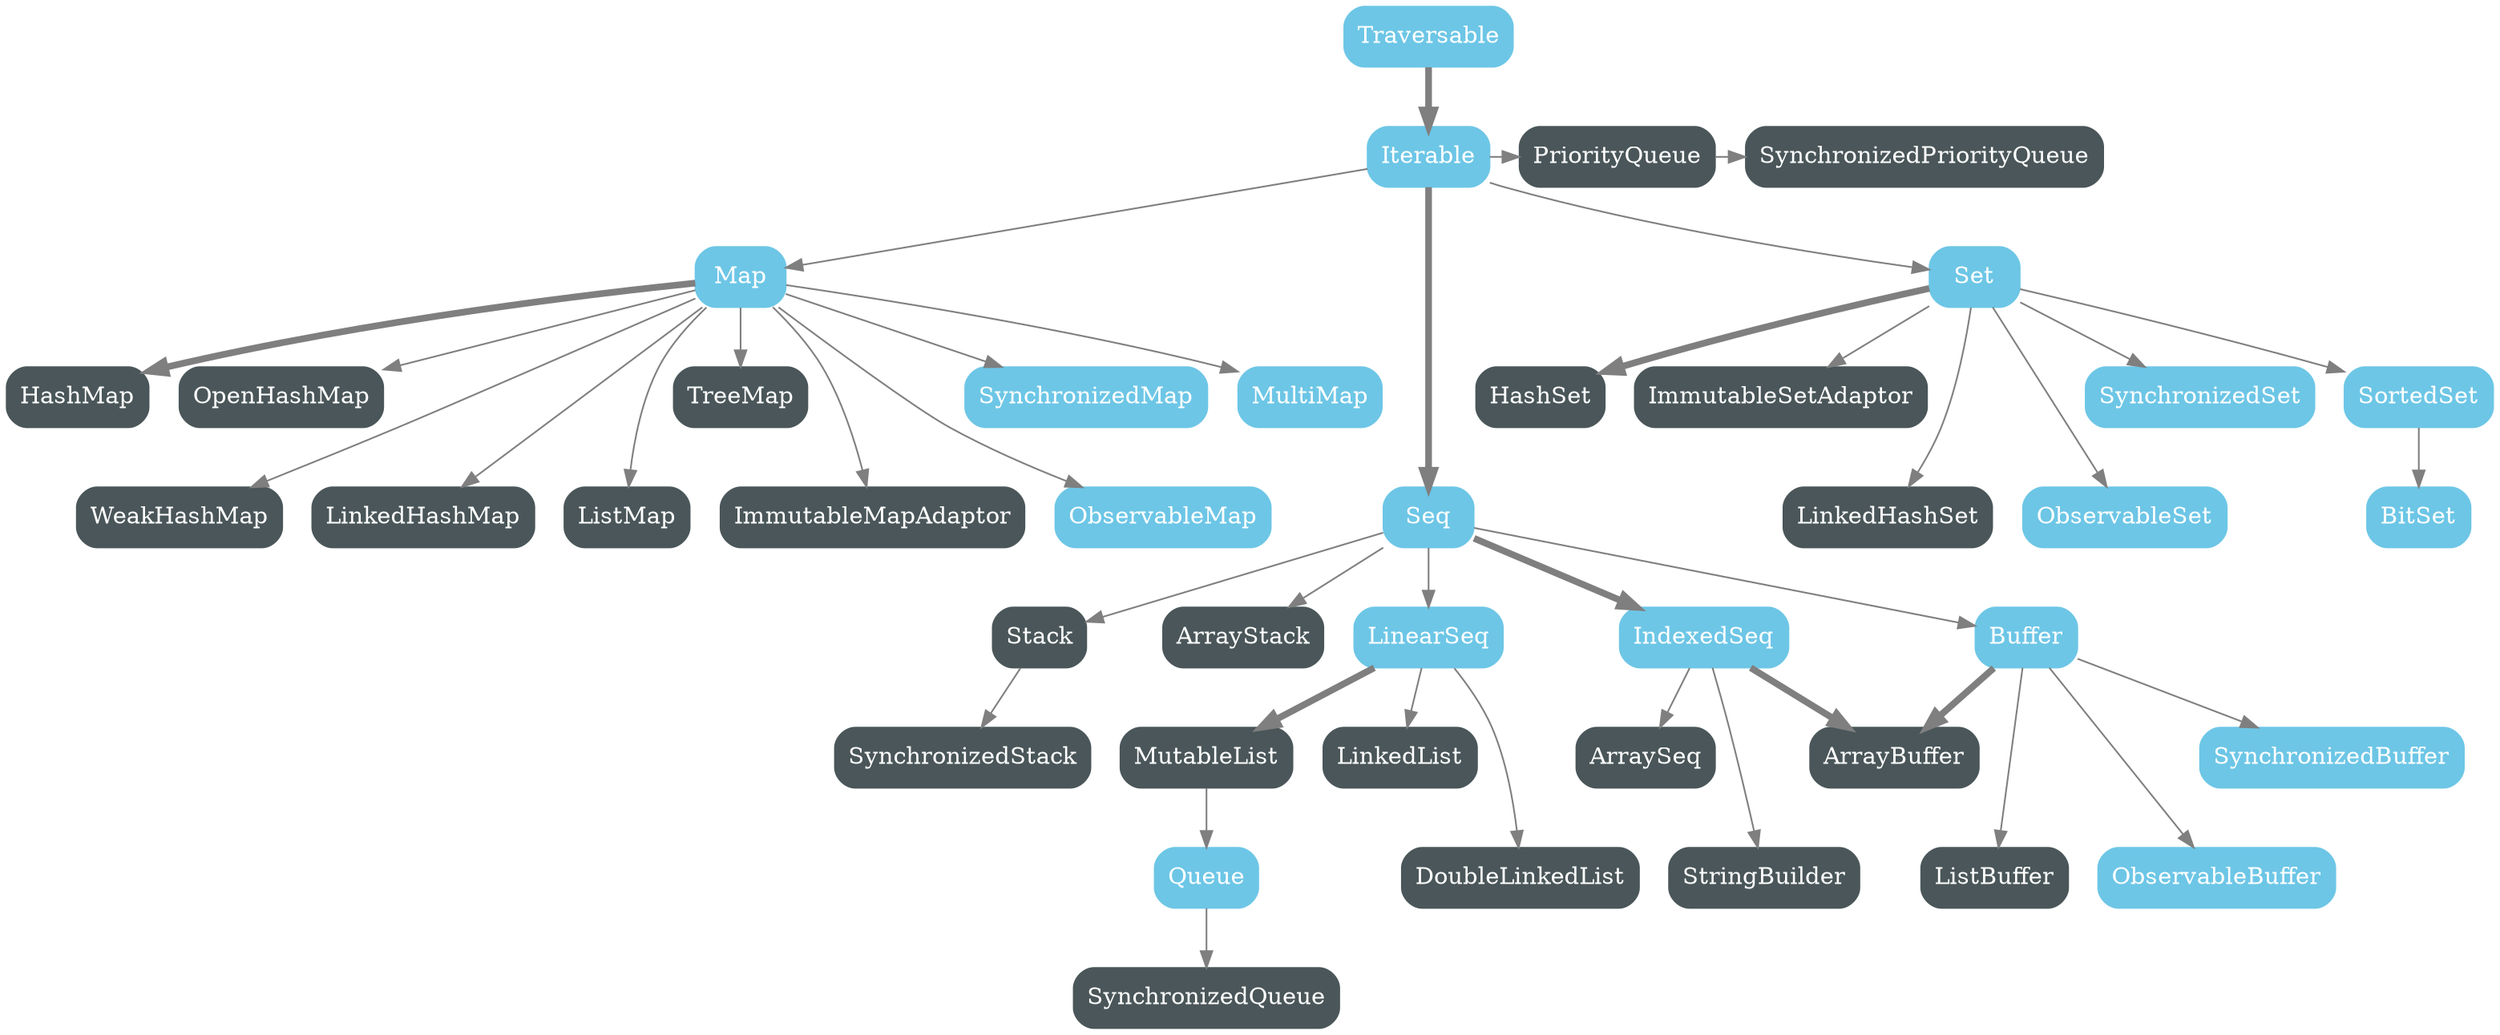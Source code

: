 digraph MutableCollections {
  edge [
    color="#7F7F7F"
  ];
  node [
    shape="box",
    style="rounded, filled",
    fontcolor="#FFFFFF",
    color="#6DC6E6"
  ];
  rankdir="TB";

  HashSet [color="#4A5659"];
  ImmutableSetAdaptor [color="#4A5659"];
  LinkedHashSet [color="#4A5659"];
  HashMap [color="#4A5659"];
  OpenHashMap [color="#4A5659"];
  WeakHashMap [color="#4A5659"];
  LinkedHashMap [color="#4A5659"];
  ListMap [color="#4A5659"];
  TreeMap [color="#4A5659"];
  ImmutableMapAdaptor [color="#4A5659"];
  ArraySeq [color="#4A5659"];
  ArrayBuffer [color="#4A5659"];
  StringBuilder [color="#4A5659"];
  ListBuffer [color="#4A5659"];
  Stack [color="#4A5659"];
  ArrayStack [color="#4A5659"];
  SynchronizedStack [color="#4A5659"];
  PriorityQueue [color="#4A5659"];
  SynchronizedPriorityQueue [color="#4A5659"];
  SynchronizedQueue [color="#4A5659"];
  MutableList [color="#4A5659"];
  LinkedList [color="#4A5659"];
  DoubleLinkedList [color="#4A5659"];

  Traversable -> Iterable [penwidth="4"];
  Iterable -> Map;
  Iterable -> Seq [penwidth="4"];
  Iterable -> Set;
  Iterable -> PriorityQueue;
  Map -> HashMap [penwidth="4"];
  Map -> WeakHashMap;
  Map -> OpenHashMap;
  Map -> LinkedHashMap;
  Map -> ObservableMap;
  Map -> SynchronizedMap;
  Map -> ImmutableMapAdaptor;
  Map -> TreeMap;
  Map -> ListMap;
  Map -> MultiMap;
  Set -> HashSet [penwidth="4"];
  Set -> ObservableSet;
  Set -> ImmutableSetAdaptor;
  Set -> LinkedHashSet;
  Set -> SynchronizedSet;
  Set -> SortedSet;
  SortedSet -> BitSet;
  Seq -> LinearSeq;
  Seq -> IndexedSeq [penwidth="4"];
  Seq -> Buffer;
  Seq -> Stack;
  Seq -> ArrayStack;
  LinearSeq -> MutableList [penwidth="4"];
  LinearSeq -> LinkedList;
  LinearSeq -> DoubleLinkedList;
  IndexedSeq -> ArraySeq;
  IndexedSeq -> StringBuilder;
  IndexedSeq -> ArrayBuffer [penwidth="4"];
  Buffer -> ArrayBuffer [penwidth="4"];
  Buffer -> ObservableBuffer;
  Buffer -> SynchronizedBuffer;
  Buffer -> ListBuffer;
  Stack -> SynchronizedStack;
  PriorityQueue -> SynchronizedPriorityQueue;
  MutableList -> Queue;
  Queue -> SynchronizedQueue;

  {rank=same;
    Iterable;
    PriorityQueue;
    SynchronizedPriorityQueue}
  {rank=same;
    Map;
    Set}
  {rank=same;
    WeakHashMap;
    LinkedHashMap;
    ListMap;
    ObservableMap;
    ImmutableMapAdaptor;
    BitSet;
    LinkedHashSet;
    ObservableSet;
    Seq}
  {rank=same;
    HashMap;
    OpenHashMap;
    SynchronizedMap;
    MultiMap;
    HashSet;
    ImmutableSetAdaptor;
    SynchronizedSet}
  {rank=same;
    IndexedSeq;
    Buffer;
    LinearSeq;
    Stack;
    ArrayStack}
  {rank=same;
    ArraySeq;
    ArrayBuffer;
    SynchronizedBuffer;
    SynchronizedStack;
    MutableList;
    LinkedList}
  {rank=same;
    ObservableBuffer;
    StringBuilder;
    ListBuffer;
    Queue;
    DoubleLinkedList}
}
